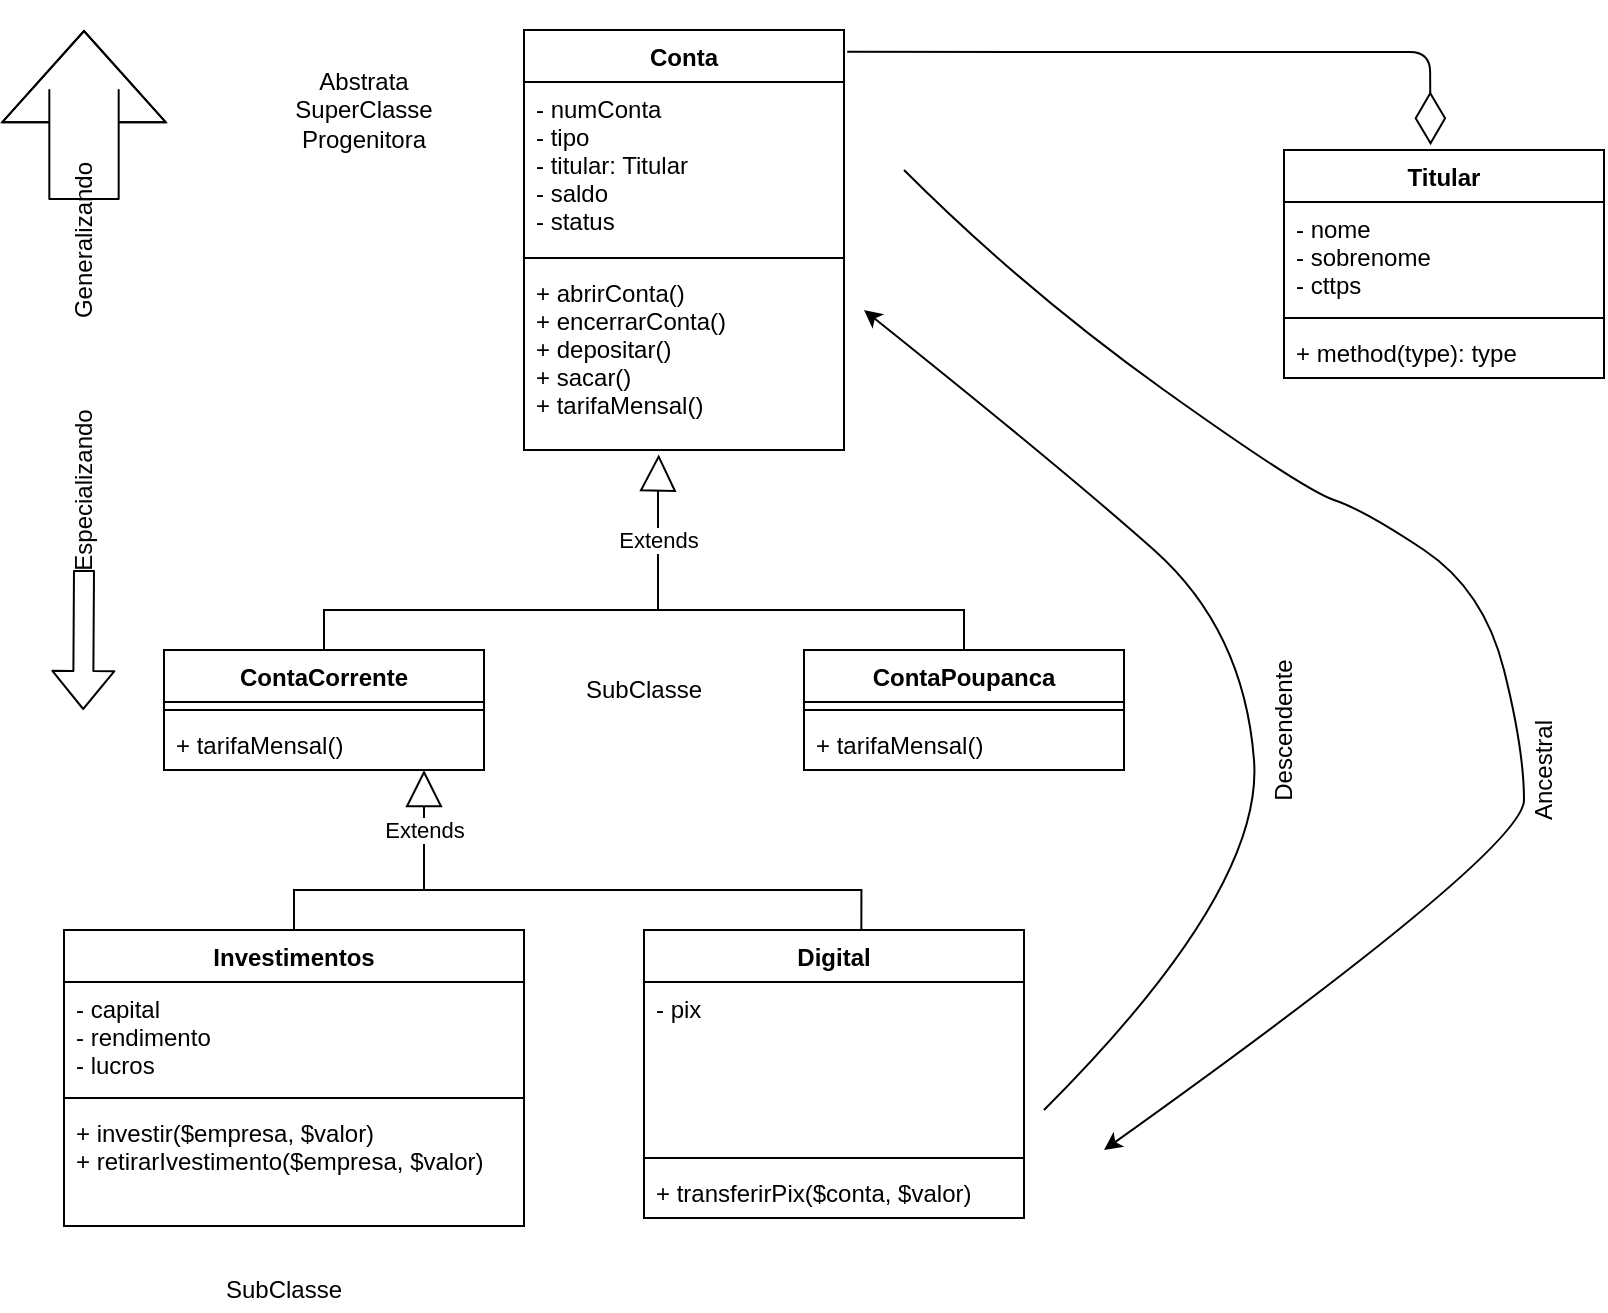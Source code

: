 <mxfile version="15.3.8" type="device"><diagram id="BG9INiYfWc8NqG6vbPAB" name="Page-1"><mxGraphModel dx="1865" dy="1757" grid="1" gridSize="10" guides="1" tooltips="1" connect="1" arrows="1" fold="1" page="1" pageScale="1" pageWidth="827" pageHeight="1169" math="0" shadow="0"><root><mxCell id="0"/><mxCell id="1" parent="0"/><mxCell id="CPdnF2235RLwLwQqjwHH-1" value="Conta" style="swimlane;fontStyle=1;align=center;verticalAlign=top;childLayout=stackLayout;horizontal=1;startSize=26;horizontalStack=0;resizeParent=1;resizeParentMax=0;resizeLast=0;collapsible=1;marginBottom=0;" parent="1" vertex="1"><mxGeometry x="260" y="10" width="160" height="210" as="geometry"/></mxCell><mxCell id="CPdnF2235RLwLwQqjwHH-2" value="- numConta&#10;- tipo &#10;- titular: Titular&#10;- saldo&#10;- status" style="text;strokeColor=none;fillColor=none;align=left;verticalAlign=top;spacingLeft=4;spacingRight=4;overflow=hidden;rotatable=0;points=[[0,0.5],[1,0.5]];portConstraint=eastwest;" parent="CPdnF2235RLwLwQqjwHH-1" vertex="1"><mxGeometry y="26" width="160" height="84" as="geometry"/></mxCell><mxCell id="CPdnF2235RLwLwQqjwHH-3" value="" style="line;strokeWidth=1;fillColor=none;align=left;verticalAlign=middle;spacingTop=-1;spacingLeft=3;spacingRight=3;rotatable=0;labelPosition=right;points=[];portConstraint=eastwest;" parent="CPdnF2235RLwLwQqjwHH-1" vertex="1"><mxGeometry y="110" width="160" height="8" as="geometry"/></mxCell><mxCell id="CPdnF2235RLwLwQqjwHH-4" value="+ abrirConta()&#10;+ encerrarConta()&#10;+ depositar()&#10;+ sacar()&#10;+ tarifaMensal()&#10;" style="text;strokeColor=none;fillColor=none;align=left;verticalAlign=top;spacingLeft=4;spacingRight=4;overflow=hidden;rotatable=0;points=[[0,0.5],[1,0.5]];portConstraint=eastwest;" parent="CPdnF2235RLwLwQqjwHH-1" vertex="1"><mxGeometry y="118" width="160" height="92" as="geometry"/></mxCell><mxCell id="CPdnF2235RLwLwQqjwHH-18" style="edgeStyle=orthogonalEdgeStyle;rounded=0;orthogonalLoop=1;jettySize=auto;html=1;entryX=0.5;entryY=0;entryDx=0;entryDy=0;endArrow=none;endFill=0;" parent="1" source="CPdnF2235RLwLwQqjwHH-10" target="CPdnF2235RLwLwQqjwHH-14" edge="1"><mxGeometry relative="1" as="geometry"><Array as="points"><mxPoint x="160" y="299.97"/><mxPoint x="480" y="299.97"/></Array></mxGeometry></mxCell><mxCell id="CPdnF2235RLwLwQqjwHH-10" value="ContaCorrente" style="swimlane;fontStyle=1;align=center;verticalAlign=top;childLayout=stackLayout;horizontal=1;startSize=26;horizontalStack=0;resizeParent=1;resizeParentMax=0;resizeLast=0;collapsible=1;marginBottom=0;" parent="1" vertex="1"><mxGeometry x="80" y="319.97" width="160" height="60" as="geometry"/></mxCell><mxCell id="CPdnF2235RLwLwQqjwHH-12" value="" style="line;strokeWidth=1;fillColor=none;align=left;verticalAlign=middle;spacingTop=-1;spacingLeft=3;spacingRight=3;rotatable=0;labelPosition=right;points=[];portConstraint=eastwest;" parent="CPdnF2235RLwLwQqjwHH-10" vertex="1"><mxGeometry y="26" width="160" height="8" as="geometry"/></mxCell><mxCell id="CPdnF2235RLwLwQqjwHH-13" value="+ tarifaMensal()" style="text;strokeColor=none;fillColor=none;align=left;verticalAlign=top;spacingLeft=4;spacingRight=4;overflow=hidden;rotatable=0;points=[[0,0.5],[1,0.5]];portConstraint=eastwest;" parent="CPdnF2235RLwLwQqjwHH-10" vertex="1"><mxGeometry y="34" width="160" height="26" as="geometry"/></mxCell><mxCell id="CPdnF2235RLwLwQqjwHH-14" value="ContaPoupanca" style="swimlane;fontStyle=1;align=center;verticalAlign=top;childLayout=stackLayout;horizontal=1;startSize=26;horizontalStack=0;resizeParent=1;resizeParentMax=0;resizeLast=0;collapsible=1;marginBottom=0;" parent="1" vertex="1"><mxGeometry x="400" y="319.97" width="160" height="60" as="geometry"/></mxCell><mxCell id="CPdnF2235RLwLwQqjwHH-16" value="" style="line;strokeWidth=1;fillColor=none;align=left;verticalAlign=middle;spacingTop=-1;spacingLeft=3;spacingRight=3;rotatable=0;labelPosition=right;points=[];portConstraint=eastwest;" parent="CPdnF2235RLwLwQqjwHH-14" vertex="1"><mxGeometry y="26" width="160" height="8" as="geometry"/></mxCell><mxCell id="CPdnF2235RLwLwQqjwHH-17" value="+ tarifaMensal()" style="text;strokeColor=none;fillColor=none;align=left;verticalAlign=top;spacingLeft=4;spacingRight=4;overflow=hidden;rotatable=0;points=[[0,0.5],[1,0.5]];portConstraint=eastwest;" parent="CPdnF2235RLwLwQqjwHH-14" vertex="1"><mxGeometry y="34" width="160" height="26" as="geometry"/></mxCell><mxCell id="CPdnF2235RLwLwQqjwHH-19" value="Extends" style="endArrow=block;endSize=16;endFill=0;html=1;rounded=0;edgeStyle=orthogonalEdgeStyle;entryX=0.421;entryY=1.024;entryDx=0;entryDy=0;entryPerimeter=0;" parent="1" target="CPdnF2235RLwLwQqjwHH-4" edge="1"><mxGeometry width="160" relative="1" as="geometry"><mxPoint x="320" y="300" as="sourcePoint"/><mxPoint x="400" y="200" as="targetPoint"/><Array as="points"><mxPoint x="327" y="300"/><mxPoint x="327" y="240"/></Array></mxGeometry></mxCell><mxCell id="3CEGjO8kwID3dnkysyDo-1" value="Titular" style="swimlane;fontStyle=1;align=center;verticalAlign=top;childLayout=stackLayout;horizontal=1;startSize=26;horizontalStack=0;resizeParent=1;resizeParentMax=0;resizeLast=0;collapsible=1;marginBottom=0;" vertex="1" parent="1"><mxGeometry x="640" y="70" width="160" height="114" as="geometry"/></mxCell><mxCell id="3CEGjO8kwID3dnkysyDo-2" value="- nome&#10;- sobrenome&#10;- cttps" style="text;strokeColor=none;fillColor=none;align=left;verticalAlign=top;spacingLeft=4;spacingRight=4;overflow=hidden;rotatable=0;points=[[0,0.5],[1,0.5]];portConstraint=eastwest;" vertex="1" parent="3CEGjO8kwID3dnkysyDo-1"><mxGeometry y="26" width="160" height="54" as="geometry"/></mxCell><mxCell id="3CEGjO8kwID3dnkysyDo-3" value="" style="line;strokeWidth=1;fillColor=none;align=left;verticalAlign=middle;spacingTop=-1;spacingLeft=3;spacingRight=3;rotatable=0;labelPosition=right;points=[];portConstraint=eastwest;" vertex="1" parent="3CEGjO8kwID3dnkysyDo-1"><mxGeometry y="80" width="160" height="8" as="geometry"/></mxCell><mxCell id="3CEGjO8kwID3dnkysyDo-4" value="+ method(type): type" style="text;strokeColor=none;fillColor=none;align=left;verticalAlign=top;spacingLeft=4;spacingRight=4;overflow=hidden;rotatable=0;points=[[0,0.5],[1,0.5]];portConstraint=eastwest;" vertex="1" parent="3CEGjO8kwID3dnkysyDo-1"><mxGeometry y="88" width="160" height="26" as="geometry"/></mxCell><mxCell id="3CEGjO8kwID3dnkysyDo-5" value="" style="endArrow=diamondThin;endFill=0;endSize=24;html=1;exitX=1.01;exitY=0.052;exitDx=0;exitDy=0;exitPerimeter=0;entryX=0.458;entryY=-0.021;entryDx=0;entryDy=0;entryPerimeter=0;" edge="1" parent="1" source="CPdnF2235RLwLwQqjwHH-1" target="3CEGjO8kwID3dnkysyDo-1"><mxGeometry width="160" relative="1" as="geometry"><mxPoint x="440" y="20" as="sourcePoint"/><mxPoint x="600" y="60" as="targetPoint"/><Array as="points"><mxPoint x="713" y="21"/></Array></mxGeometry></mxCell><mxCell id="3CEGjO8kwID3dnkysyDo-24" style="edgeStyle=orthogonalEdgeStyle;rounded=0;orthogonalLoop=1;jettySize=auto;html=1;entryX=0.572;entryY=0.005;entryDx=0;entryDy=0;entryPerimeter=0;endArrow=none;endFill=0;" edge="1" parent="1" source="3CEGjO8kwID3dnkysyDo-6" target="3CEGjO8kwID3dnkysyDo-20"><mxGeometry relative="1" as="geometry"><Array as="points"><mxPoint x="145" y="440"/><mxPoint x="429" y="440"/></Array></mxGeometry></mxCell><mxCell id="3CEGjO8kwID3dnkysyDo-6" value="Investimentos" style="swimlane;fontStyle=1;align=center;verticalAlign=top;childLayout=stackLayout;horizontal=1;startSize=26;horizontalStack=0;resizeParent=1;resizeParentMax=0;resizeLast=0;collapsible=1;marginBottom=0;" vertex="1" parent="1"><mxGeometry x="30" y="460" width="230" height="148" as="geometry"/></mxCell><mxCell id="3CEGjO8kwID3dnkysyDo-7" value="- capital&#10;- rendimento&#10;- lucros" style="text;strokeColor=none;fillColor=none;align=left;verticalAlign=top;spacingLeft=4;spacingRight=4;overflow=hidden;rotatable=0;points=[[0,0.5],[1,0.5]];portConstraint=eastwest;" vertex="1" parent="3CEGjO8kwID3dnkysyDo-6"><mxGeometry y="26" width="230" height="54" as="geometry"/></mxCell><mxCell id="3CEGjO8kwID3dnkysyDo-8" value="" style="line;strokeWidth=1;fillColor=none;align=left;verticalAlign=middle;spacingTop=-1;spacingLeft=3;spacingRight=3;rotatable=0;labelPosition=right;points=[];portConstraint=eastwest;" vertex="1" parent="3CEGjO8kwID3dnkysyDo-6"><mxGeometry y="80" width="230" height="8" as="geometry"/></mxCell><mxCell id="3CEGjO8kwID3dnkysyDo-9" value="+ investir($empresa, $valor)&#10;+ retirarIvestimento($empresa, $valor)&#10;&#10;" style="text;strokeColor=none;fillColor=none;align=left;verticalAlign=top;spacingLeft=4;spacingRight=4;overflow=hidden;rotatable=0;points=[[0,0.5],[1,0.5]];portConstraint=eastwest;" vertex="1" parent="3CEGjO8kwID3dnkysyDo-6"><mxGeometry y="88" width="230" height="60" as="geometry"/></mxCell><mxCell id="3CEGjO8kwID3dnkysyDo-12" value="Abstrata&lt;br&gt;SuperClasse&lt;br&gt;Progenitora" style="text;html=1;strokeColor=none;fillColor=none;align=center;verticalAlign=middle;whiteSpace=wrap;rounded=0;" vertex="1" parent="1"><mxGeometry x="130" y="20" width="100" height="60" as="geometry"/></mxCell><mxCell id="3CEGjO8kwID3dnkysyDo-13" value="SubClasse" style="text;html=1;strokeColor=none;fillColor=none;align=center;verticalAlign=middle;whiteSpace=wrap;rounded=0;" vertex="1" parent="1"><mxGeometry x="270" y="330" width="100" height="20" as="geometry"/></mxCell><mxCell id="3CEGjO8kwID3dnkysyDo-15" value="Generalizando&lt;br&gt;" style="text;html=1;strokeColor=none;fillColor=none;align=center;verticalAlign=middle;whiteSpace=wrap;rounded=0;rotation=-90;" vertex="1" parent="1"><mxGeometry x="20" y="105" width="40" height="20" as="geometry"/></mxCell><mxCell id="3CEGjO8kwID3dnkysyDo-16" value="" style="shape=flexArrow;endArrow=classic;html=1;endWidth=46;endSize=14.863;width=34.667;" edge="1" parent="1" source="3CEGjO8kwID3dnkysyDo-15"><mxGeometry width="50" height="50" relative="1" as="geometry"><mxPoint x="40" y="80" as="sourcePoint"/><mxPoint x="40" y="10" as="targetPoint"/><Array as="points"><mxPoint x="40" y="40"/></Array></mxGeometry></mxCell><mxCell id="3CEGjO8kwID3dnkysyDo-18" value="Especializando" style="text;html=1;strokeColor=none;fillColor=none;align=center;verticalAlign=middle;whiteSpace=wrap;rounded=0;rotation=-90;" vertex="1" parent="1"><mxGeometry x="20.0" y="230" width="40" height="20" as="geometry"/></mxCell><mxCell id="3CEGjO8kwID3dnkysyDo-19" value="" style="shape=flexArrow;endArrow=classic;html=1;" edge="1" parent="1"><mxGeometry width="50" height="50" relative="1" as="geometry"><mxPoint x="40" y="280" as="sourcePoint"/><mxPoint x="39.58" y="350" as="targetPoint"/></mxGeometry></mxCell><mxCell id="3CEGjO8kwID3dnkysyDo-20" value="Digital" style="swimlane;fontStyle=1;align=center;verticalAlign=top;childLayout=stackLayout;horizontal=1;startSize=26;horizontalStack=0;resizeParent=1;resizeParentMax=0;resizeLast=0;collapsible=1;marginBottom=0;" vertex="1" parent="1"><mxGeometry x="320" y="460" width="190" height="144" as="geometry"/></mxCell><mxCell id="3CEGjO8kwID3dnkysyDo-21" value="- pix" style="text;strokeColor=none;fillColor=none;align=left;verticalAlign=top;spacingLeft=4;spacingRight=4;overflow=hidden;rotatable=0;points=[[0,0.5],[1,0.5]];portConstraint=eastwest;" vertex="1" parent="3CEGjO8kwID3dnkysyDo-20"><mxGeometry y="26" width="190" height="84" as="geometry"/></mxCell><mxCell id="3CEGjO8kwID3dnkysyDo-22" value="" style="line;strokeWidth=1;fillColor=none;align=left;verticalAlign=middle;spacingTop=-1;spacingLeft=3;spacingRight=3;rotatable=0;labelPosition=right;points=[];portConstraint=eastwest;" vertex="1" parent="3CEGjO8kwID3dnkysyDo-20"><mxGeometry y="110" width="190" height="8" as="geometry"/></mxCell><mxCell id="3CEGjO8kwID3dnkysyDo-23" value="+ transferirPix($conta, $valor)" style="text;strokeColor=none;fillColor=none;align=left;verticalAlign=top;spacingLeft=4;spacingRight=4;overflow=hidden;rotatable=0;points=[[0,0.5],[1,0.5]];portConstraint=eastwest;" vertex="1" parent="3CEGjO8kwID3dnkysyDo-20"><mxGeometry y="118" width="190" height="26" as="geometry"/></mxCell><mxCell id="3CEGjO8kwID3dnkysyDo-25" value="Extends" style="endArrow=block;endSize=16;endFill=0;html=1;" edge="1" parent="1"><mxGeometry width="160" relative="1" as="geometry"><mxPoint x="210" y="440" as="sourcePoint"/><mxPoint x="210" y="380" as="targetPoint"/></mxGeometry></mxCell><mxCell id="3CEGjO8kwID3dnkysyDo-27" value="" style="curved=1;endArrow=classic;html=1;" edge="1" parent="1"><mxGeometry width="50" height="50" relative="1" as="geometry"><mxPoint x="520" y="550" as="sourcePoint"/><mxPoint x="430" y="150" as="targetPoint"/><Array as="points"><mxPoint x="630" y="440"/><mxPoint x="620" y="310"/><mxPoint x="530" y="230"/></Array></mxGeometry></mxCell><mxCell id="3CEGjO8kwID3dnkysyDo-29" value="Ancestral&lt;br&gt;" style="text;html=1;strokeColor=none;fillColor=none;align=center;verticalAlign=middle;whiteSpace=wrap;rounded=0;rotation=-90;" vertex="1" parent="1"><mxGeometry x="750" y="370" width="40" height="20" as="geometry"/></mxCell><mxCell id="3CEGjO8kwID3dnkysyDo-30" value="" style="curved=1;endArrow=classic;html=1;" edge="1" parent="1"><mxGeometry width="50" height="50" relative="1" as="geometry"><mxPoint x="450" y="80" as="sourcePoint"/><mxPoint x="550" y="570" as="targetPoint"/><Array as="points"><mxPoint x="510" y="140"/><mxPoint x="650" y="240"/><mxPoint x="680" y="250"/><mxPoint x="740" y="290"/><mxPoint x="760" y="370"/><mxPoint x="760" y="420"/></Array></mxGeometry></mxCell><mxCell id="3CEGjO8kwID3dnkysyDo-31" value="Descendente&lt;br&gt;" style="text;html=1;strokeColor=none;fillColor=none;align=center;verticalAlign=middle;whiteSpace=wrap;rounded=0;rotation=-90;" vertex="1" parent="1"><mxGeometry x="620" y="350" width="40" height="20" as="geometry"/></mxCell><mxCell id="3CEGjO8kwID3dnkysyDo-32" value="SubClasse" style="text;html=1;strokeColor=none;fillColor=none;align=center;verticalAlign=middle;whiteSpace=wrap;rounded=0;" vertex="1" parent="1"><mxGeometry x="90" y="630" width="100" height="20" as="geometry"/></mxCell></root></mxGraphModel></diagram></mxfile>